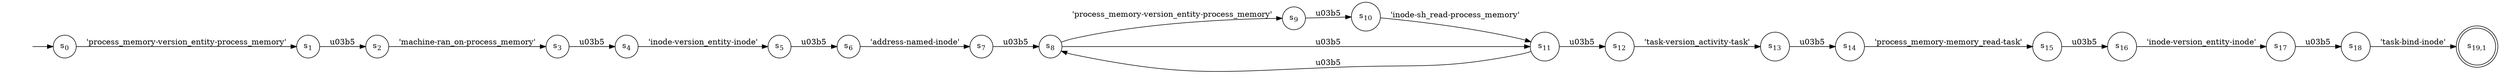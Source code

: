 digraph NFA {
    rankdir = LR;
    I [style = invis];
    I -> S0;
    S0 [label = <s<sub>0</sub>>, shape = circle];
    S1 [label = <s<sub>1</sub>>, shape = circle];
    S2 [label = <s<sub>2</sub>>, shape = circle];
    S3 [label = <s<sub>3</sub>>, shape = circle];
    S4 [label = <s<sub>4</sub>>, shape = circle];
    S5 [label = <s<sub>5</sub>>, shape = circle];
    S6 [label = <s<sub>6</sub>>, shape = circle];
    S7 [label = <s<sub>7</sub>>, shape = circle];
    S8 [label = <s<sub>8</sub>>, shape = circle];
    S9 [label = <s<sub>9</sub>>, shape = circle];
    S10 [label = <s<sub>10</sub>>, shape = circle];
    S11 [label = <s<sub>11</sub>>, shape = circle];
    S11 -> S8 [label = "\u03b5"];
    S12 [label = <s<sub>12</sub>>, shape = circle];
    S13 [label = <s<sub>13</sub>>, shape = circle];
    S14 [label = <s<sub>14</sub>>, shape = circle];
    S15 [label = <s<sub>15</sub>>, shape = circle];
    S16 [label = <s<sub>16</sub>>, shape = circle];
    S17 [label = <s<sub>17</sub>>, shape = circle];
    S18 [label = <s<sub>18</sub>>, shape = circle];
    S19 [label = <s<sub>19,1</sub>>, shape = circle, peripheries = 2];
    S18 -> S19 [label = "'task-bind-inode'"];
    S17 -> S18 [label = "\u03b5"];
    S16 -> S17 [label = "'inode-version_entity-inode'"];
    S15 -> S16 [label = "\u03b5"];
    S14 -> S15 [label = "'process_memory-memory_read-task'"];
    S13 -> S14 [label = "\u03b5"];
    S12 -> S13 [label = "'task-version_activity-task'"];
    S11 -> S12 [label = "\u03b5"];
    S10 -> S11 [label = "'inode-sh_read-process_memory'"];
    S9 -> S10 [label = "\u03b5"];
    S8 -> S9 [label = "'process_memory-version_entity-process_memory'"];
    S8 -> S11 [label = "\u03b5"];
    S7 -> S8 [label = "\u03b5"];
    S6 -> S7 [label = "'address-named-inode'"];
    S5 -> S6 [label = "\u03b5"];
    S4 -> S5 [label = "'inode-version_entity-inode'"];
    S3 -> S4 [label = "\u03b5"];
    S2 -> S3 [label = "'machine-ran_on-process_memory'"];
    S1 -> S2 [label = "\u03b5"];
    S0 -> S1 [label = "'process_memory-version_entity-process_memory'"];
}

